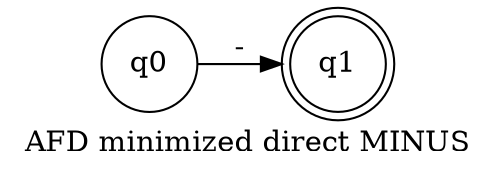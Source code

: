 // AFN
digraph {
	rankdir=LR
	label="AFD minimized direct MINUS"
	1688050394048 [label=q0 shape=circle]
	1688050397600 [label=q1 shape=doublecircle]
	1688050394048 -> 1688050397600 [label="-"]
}
